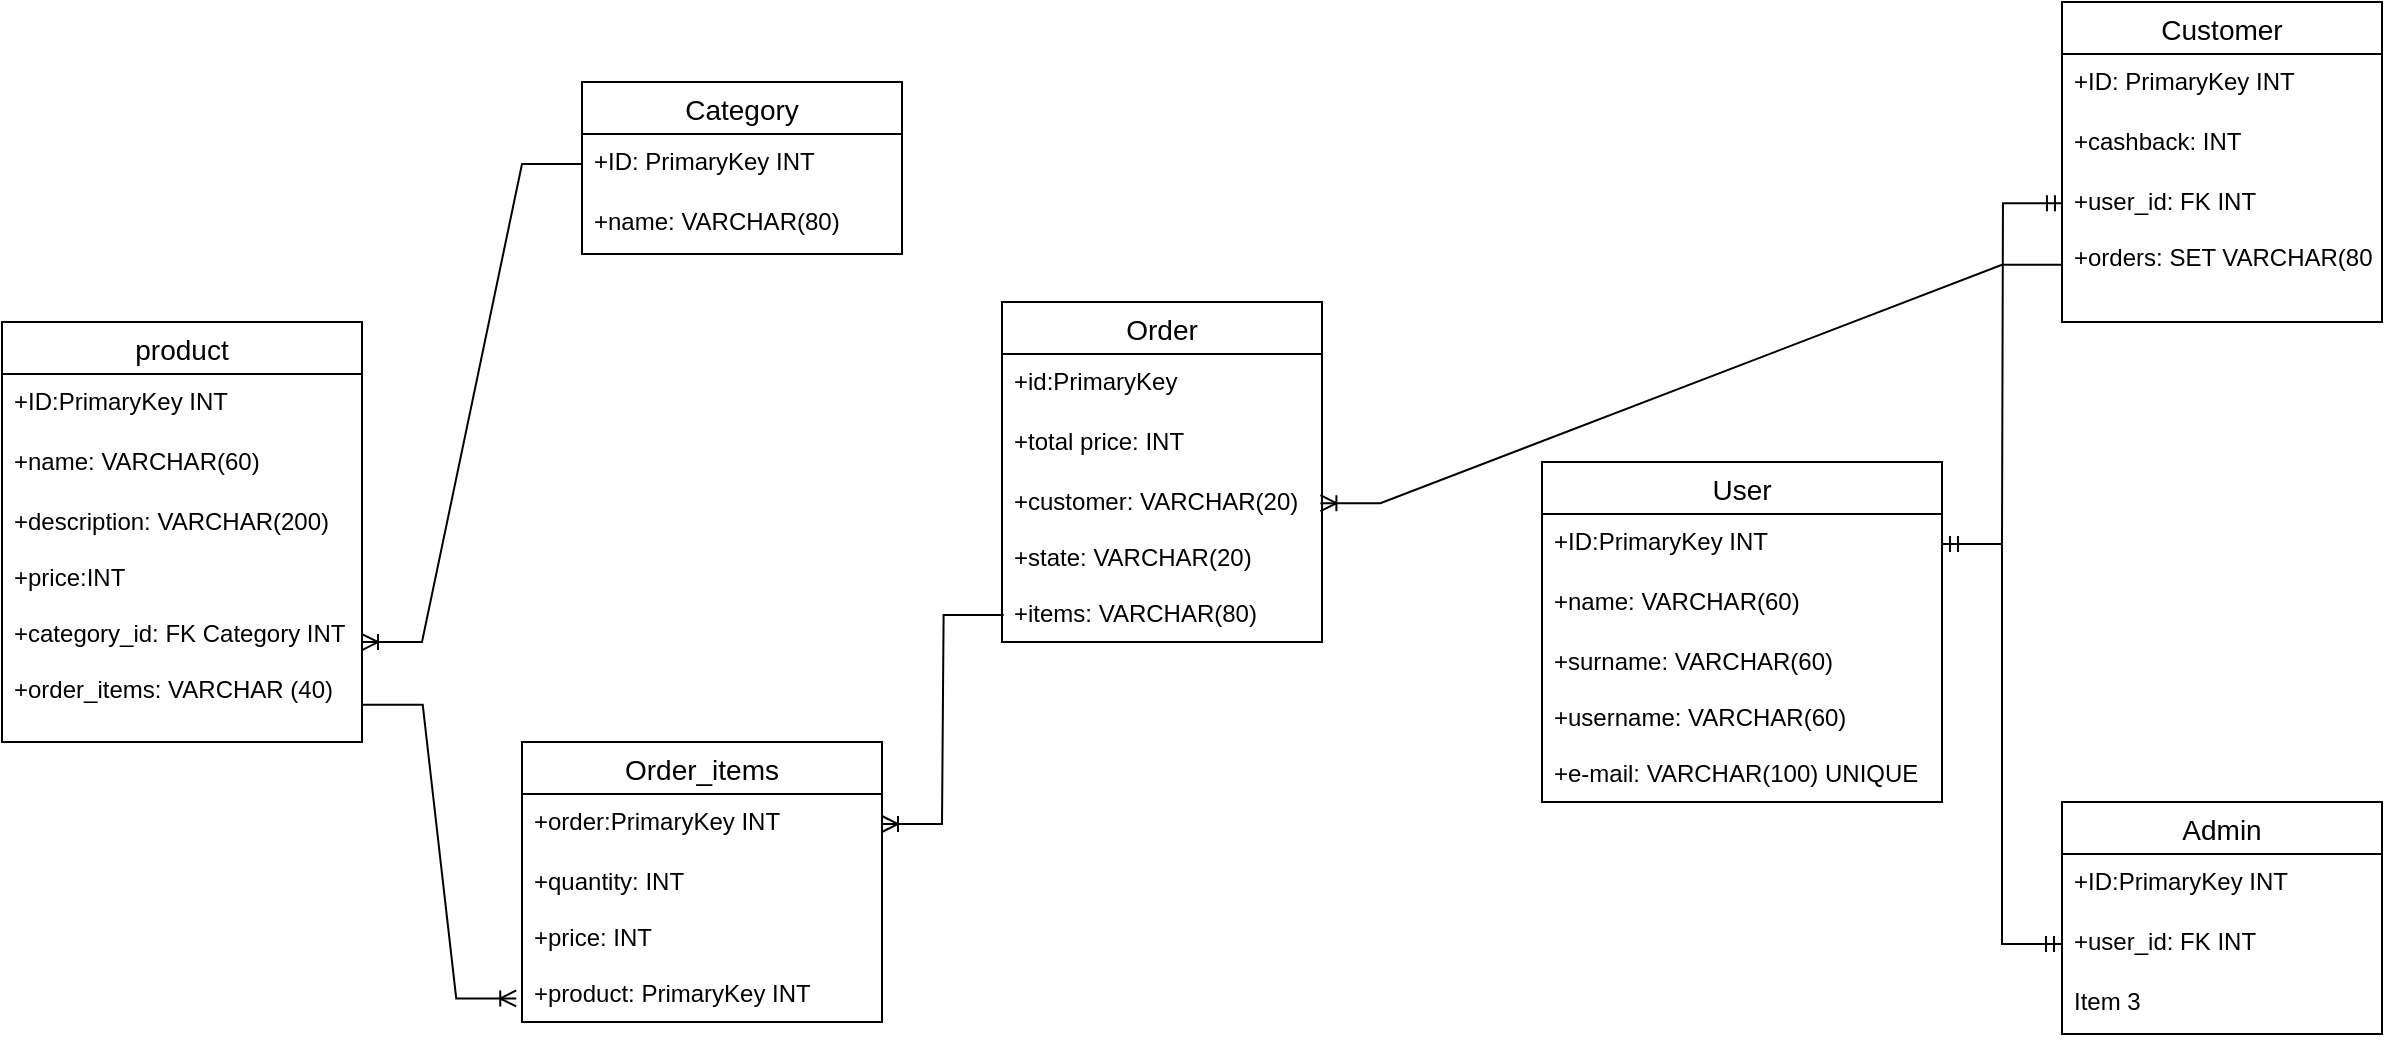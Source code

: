 <mxfile version="20.8.18" type="device"><diagram name="Страница 1" id="B9Yn-MIrH5MYqEk_xDSz"><mxGraphModel dx="1290" dy="581" grid="1" gridSize="10" guides="1" tooltips="1" connect="1" arrows="1" fold="1" page="1" pageScale="1" pageWidth="3300" pageHeight="4681" math="0" shadow="0"><root><mxCell id="0"/><mxCell id="1" parent="0"/><mxCell id="9J8SoEYGROqESvHtLomP-22" value="product" style="swimlane;fontStyle=0;childLayout=stackLayout;horizontal=1;startSize=26;horizontalStack=0;resizeParent=1;resizeParentMax=0;resizeLast=0;collapsible=1;marginBottom=0;align=center;fontSize=14;" vertex="1" parent="1"><mxGeometry x="80" y="200" width="180" height="210" as="geometry"/></mxCell><mxCell id="9J8SoEYGROqESvHtLomP-23" value="+ID:PrimaryKey INT" style="text;strokeColor=none;fillColor=none;spacingLeft=4;spacingRight=4;overflow=hidden;rotatable=0;points=[[0,0.5],[1,0.5]];portConstraint=eastwest;fontSize=12;" vertex="1" parent="9J8SoEYGROqESvHtLomP-22"><mxGeometry y="26" width="180" height="30" as="geometry"/></mxCell><mxCell id="9J8SoEYGROqESvHtLomP-24" value="+name: VARCHAR(60)" style="text;strokeColor=none;fillColor=none;spacingLeft=4;spacingRight=4;overflow=hidden;rotatable=0;points=[[0,0.5],[1,0.5]];portConstraint=eastwest;fontSize=12;" vertex="1" parent="9J8SoEYGROqESvHtLomP-22"><mxGeometry y="56" width="180" height="30" as="geometry"/></mxCell><mxCell id="9J8SoEYGROqESvHtLomP-25" value="+description: VARCHAR(200)&#10;&#10;+price:INT&#10;&#10;+category_id: FK Category INT&#10;&#10;+order_items: VARCHAR (40)&#10;" style="text;strokeColor=none;fillColor=none;spacingLeft=4;spacingRight=4;overflow=hidden;rotatable=0;points=[[0,0.5],[1,0.5]];portConstraint=eastwest;fontSize=12;" vertex="1" parent="9J8SoEYGROqESvHtLomP-22"><mxGeometry y="86" width="180" height="124" as="geometry"/></mxCell><mxCell id="9J8SoEYGROqESvHtLomP-27" value="Category" style="swimlane;fontStyle=0;childLayout=stackLayout;horizontal=1;startSize=26;horizontalStack=0;resizeParent=1;resizeParentMax=0;resizeLast=0;collapsible=1;marginBottom=0;align=center;fontSize=14;" vertex="1" parent="1"><mxGeometry x="370" y="80" width="160" height="86" as="geometry"/></mxCell><mxCell id="9J8SoEYGROqESvHtLomP-28" value="+ID: PrimaryKey INT" style="text;strokeColor=none;fillColor=none;spacingLeft=4;spacingRight=4;overflow=hidden;rotatable=0;points=[[0,0.5],[1,0.5]];portConstraint=eastwest;fontSize=12;" vertex="1" parent="9J8SoEYGROqESvHtLomP-27"><mxGeometry y="26" width="160" height="30" as="geometry"/></mxCell><mxCell id="9J8SoEYGROqESvHtLomP-29" value="+name: VARCHAR(80)" style="text;strokeColor=none;fillColor=none;spacingLeft=4;spacingRight=4;overflow=hidden;rotatable=0;points=[[0,0.5],[1,0.5]];portConstraint=eastwest;fontSize=12;" vertex="1" parent="9J8SoEYGROqESvHtLomP-27"><mxGeometry y="56" width="160" height="30" as="geometry"/></mxCell><mxCell id="9J8SoEYGROqESvHtLomP-31" value="User" style="swimlane;fontStyle=0;childLayout=stackLayout;horizontal=1;startSize=26;horizontalStack=0;resizeParent=1;resizeParentMax=0;resizeLast=0;collapsible=1;marginBottom=0;align=center;fontSize=14;" vertex="1" parent="1"><mxGeometry x="850" y="270" width="200" height="170" as="geometry"/></mxCell><mxCell id="9J8SoEYGROqESvHtLomP-32" value="+ID:PrimaryKey INT" style="text;strokeColor=none;fillColor=none;spacingLeft=4;spacingRight=4;overflow=hidden;rotatable=0;points=[[0,0.5],[1,0.5]];portConstraint=eastwest;fontSize=12;" vertex="1" parent="9J8SoEYGROqESvHtLomP-31"><mxGeometry y="26" width="200" height="30" as="geometry"/></mxCell><mxCell id="9J8SoEYGROqESvHtLomP-33" value="+name: VARCHAR(60)" style="text;strokeColor=none;fillColor=none;spacingLeft=4;spacingRight=4;overflow=hidden;rotatable=0;points=[[0,0.5],[1,0.5]];portConstraint=eastwest;fontSize=12;" vertex="1" parent="9J8SoEYGROqESvHtLomP-31"><mxGeometry y="56" width="200" height="30" as="geometry"/></mxCell><mxCell id="9J8SoEYGROqESvHtLomP-34" value="+surname: VARCHAR(60)&#10;&#10;+username: VARCHAR(60)&#10;&#10;+e-mail: VARCHAR(100) UNIQUE" style="text;strokeColor=none;fillColor=none;spacingLeft=4;spacingRight=4;overflow=hidden;rotatable=0;points=[[0,0.5],[1,0.5]];portConstraint=eastwest;fontSize=12;" vertex="1" parent="9J8SoEYGROqESvHtLomP-31"><mxGeometry y="86" width="200" height="84" as="geometry"/></mxCell><mxCell id="9J8SoEYGROqESvHtLomP-35" value="Customer" style="swimlane;fontStyle=0;childLayout=stackLayout;horizontal=1;startSize=26;horizontalStack=0;resizeParent=1;resizeParentMax=0;resizeLast=0;collapsible=1;marginBottom=0;align=center;fontSize=14;" vertex="1" parent="1"><mxGeometry x="1110" y="40" width="160" height="160" as="geometry"/></mxCell><mxCell id="9J8SoEYGROqESvHtLomP-36" value="+ID: PrimaryKey INT" style="text;strokeColor=none;fillColor=none;spacingLeft=4;spacingRight=4;overflow=hidden;rotatable=0;points=[[0,0.5],[1,0.5]];portConstraint=eastwest;fontSize=12;" vertex="1" parent="9J8SoEYGROqESvHtLomP-35"><mxGeometry y="26" width="160" height="30" as="geometry"/></mxCell><mxCell id="9J8SoEYGROqESvHtLomP-37" value="+cashback: INT" style="text;strokeColor=none;fillColor=none;spacingLeft=4;spacingRight=4;overflow=hidden;rotatable=0;points=[[0,0.5],[1,0.5]];portConstraint=eastwest;fontSize=12;" vertex="1" parent="9J8SoEYGROqESvHtLomP-35"><mxGeometry y="56" width="160" height="30" as="geometry"/></mxCell><mxCell id="9J8SoEYGROqESvHtLomP-38" value="+user_id: FK INT&#10;&#10;+orders: SET VARCHAR(80)" style="text;strokeColor=none;fillColor=none;spacingLeft=4;spacingRight=4;overflow=hidden;rotatable=0;points=[[0,0.5],[1,0.5]];portConstraint=eastwest;fontSize=12;" vertex="1" parent="9J8SoEYGROqESvHtLomP-35"><mxGeometry y="86" width="160" height="74" as="geometry"/></mxCell><mxCell id="9J8SoEYGROqESvHtLomP-39" value="Admin" style="swimlane;fontStyle=0;childLayout=stackLayout;horizontal=1;startSize=26;horizontalStack=0;resizeParent=1;resizeParentMax=0;resizeLast=0;collapsible=1;marginBottom=0;align=center;fontSize=14;" vertex="1" parent="1"><mxGeometry x="1110" y="440" width="160" height="116" as="geometry"/></mxCell><mxCell id="9J8SoEYGROqESvHtLomP-40" value="+ID:PrimaryKey INT" style="text;strokeColor=none;fillColor=none;spacingLeft=4;spacingRight=4;overflow=hidden;rotatable=0;points=[[0,0.5],[1,0.5]];portConstraint=eastwest;fontSize=12;" vertex="1" parent="9J8SoEYGROqESvHtLomP-39"><mxGeometry y="26" width="160" height="30" as="geometry"/></mxCell><mxCell id="9J8SoEYGROqESvHtLomP-41" value="+user_id: FK INT" style="text;strokeColor=none;fillColor=none;spacingLeft=4;spacingRight=4;overflow=hidden;rotatable=0;points=[[0,0.5],[1,0.5]];portConstraint=eastwest;fontSize=12;" vertex="1" parent="9J8SoEYGROqESvHtLomP-39"><mxGeometry y="56" width="160" height="30" as="geometry"/></mxCell><mxCell id="9J8SoEYGROqESvHtLomP-42" value="Item 3" style="text;strokeColor=none;fillColor=none;spacingLeft=4;spacingRight=4;overflow=hidden;rotatable=0;points=[[0,0.5],[1,0.5]];portConstraint=eastwest;fontSize=12;" vertex="1" parent="9J8SoEYGROqESvHtLomP-39"><mxGeometry y="86" width="160" height="30" as="geometry"/></mxCell><mxCell id="9J8SoEYGROqESvHtLomP-47" value="" style="edgeStyle=entityRelationEdgeStyle;fontSize=12;html=1;endArrow=ERmandOne;startArrow=ERmandOne;rounded=0;entryX=0;entryY=0.5;entryDx=0;entryDy=0;exitX=1;exitY=0.5;exitDx=0;exitDy=0;" edge="1" parent="1" source="9J8SoEYGROqESvHtLomP-32" target="9J8SoEYGROqESvHtLomP-41"><mxGeometry width="100" height="100" relative="1" as="geometry"><mxPoint x="810" y="230" as="sourcePoint"/><mxPoint x="940" y="250" as="targetPoint"/></mxGeometry></mxCell><mxCell id="9J8SoEYGROqESvHtLomP-48" value="Order_items" style="swimlane;fontStyle=0;childLayout=stackLayout;horizontal=1;startSize=26;horizontalStack=0;resizeParent=1;resizeParentMax=0;resizeLast=0;collapsible=1;marginBottom=0;align=center;fontSize=14;" vertex="1" parent="1"><mxGeometry x="340" y="410" width="180" height="140" as="geometry"/></mxCell><mxCell id="9J8SoEYGROqESvHtLomP-49" value="+order:PrimaryKey INT" style="text;strokeColor=none;fillColor=none;spacingLeft=4;spacingRight=4;overflow=hidden;rotatable=0;points=[[0,0.5],[1,0.5]];portConstraint=eastwest;fontSize=12;" vertex="1" parent="9J8SoEYGROqESvHtLomP-48"><mxGeometry y="26" width="180" height="30" as="geometry"/></mxCell><mxCell id="9J8SoEYGROqESvHtLomP-50" value="+quantity: INT&#10;&#10;+price: INT&#10;&#10;+product: PrimaryKey INT&#10;&#10;" style="text;strokeColor=none;fillColor=none;spacingLeft=4;spacingRight=4;overflow=hidden;rotatable=0;points=[[0,0.5],[1,0.5]];portConstraint=eastwest;fontSize=12;" vertex="1" parent="9J8SoEYGROqESvHtLomP-48"><mxGeometry y="56" width="180" height="84" as="geometry"/></mxCell><mxCell id="9J8SoEYGROqESvHtLomP-52" value="" style="edgeStyle=entityRelationEdgeStyle;fontSize=12;html=1;endArrow=ERoneToMany;rounded=0;exitX=1.002;exitY=0.85;exitDx=0;exitDy=0;exitPerimeter=0;entryX=-0.016;entryY=0.86;entryDx=0;entryDy=0;entryPerimeter=0;" edge="1" parent="1" source="9J8SoEYGROqESvHtLomP-25" target="9J8SoEYGROqESvHtLomP-50"><mxGeometry width="100" height="100" relative="1" as="geometry"><mxPoint x="270" y="390" as="sourcePoint"/><mxPoint x="370" y="290" as="targetPoint"/></mxGeometry></mxCell><mxCell id="9J8SoEYGROqESvHtLomP-53" value="" style="edgeStyle=entityRelationEdgeStyle;fontSize=12;html=1;endArrow=ERoneToMany;rounded=0;entryX=1;entryY=0.597;entryDx=0;entryDy=0;entryPerimeter=0;exitX=0;exitY=0.5;exitDx=0;exitDy=0;" edge="1" parent="1" source="9J8SoEYGROqESvHtLomP-28" target="9J8SoEYGROqESvHtLomP-25"><mxGeometry width="100" height="100" relative="1" as="geometry"><mxPoint x="420" y="290" as="sourcePoint"/><mxPoint x="300" y="370" as="targetPoint"/></mxGeometry></mxCell><mxCell id="9J8SoEYGROqESvHtLomP-54" value="Order" style="swimlane;fontStyle=0;childLayout=stackLayout;horizontal=1;startSize=26;horizontalStack=0;resizeParent=1;resizeParentMax=0;resizeLast=0;collapsible=1;marginBottom=0;align=center;fontSize=14;" vertex="1" parent="1"><mxGeometry x="580" y="190" width="160" height="170" as="geometry"/></mxCell><mxCell id="9J8SoEYGROqESvHtLomP-55" value="+id:PrimaryKey" style="text;strokeColor=none;fillColor=none;spacingLeft=4;spacingRight=4;overflow=hidden;rotatable=0;points=[[0,0.5],[1,0.5]];portConstraint=eastwest;fontSize=12;" vertex="1" parent="9J8SoEYGROqESvHtLomP-54"><mxGeometry y="26" width="160" height="30" as="geometry"/></mxCell><mxCell id="9J8SoEYGROqESvHtLomP-56" value="+total price: INT" style="text;strokeColor=none;fillColor=none;spacingLeft=4;spacingRight=4;overflow=hidden;rotatable=0;points=[[0,0.5],[1,0.5]];portConstraint=eastwest;fontSize=12;" vertex="1" parent="9J8SoEYGROqESvHtLomP-54"><mxGeometry y="56" width="160" height="30" as="geometry"/></mxCell><mxCell id="9J8SoEYGROqESvHtLomP-57" value="+customer: VARCHAR(20)&#10;&#10;+state: VARCHAR(20)&#10;&#10;+items: VARCHAR(80)" style="text;strokeColor=none;fillColor=none;spacingLeft=4;spacingRight=4;overflow=hidden;rotatable=0;points=[[0,0.5],[1,0.5]];portConstraint=eastwest;fontSize=12;" vertex="1" parent="9J8SoEYGROqESvHtLomP-54"><mxGeometry y="86" width="160" height="84" as="geometry"/></mxCell><mxCell id="9J8SoEYGROqESvHtLomP-58" value="" style="edgeStyle=entityRelationEdgeStyle;fontSize=12;html=1;endArrow=ERoneToMany;rounded=0;entryX=1;entryY=0.5;entryDx=0;entryDy=0;exitX=0.005;exitY=0.84;exitDx=0;exitDy=0;exitPerimeter=0;" edge="1" parent="1" source="9J8SoEYGROqESvHtLomP-57" target="9J8SoEYGROqESvHtLomP-49"><mxGeometry width="100" height="100" relative="1" as="geometry"><mxPoint x="400" y="340" as="sourcePoint"/><mxPoint x="500" y="240" as="targetPoint"/></mxGeometry></mxCell><mxCell id="9J8SoEYGROqESvHtLomP-60" value="" style="edgeStyle=entityRelationEdgeStyle;fontSize=12;html=1;endArrow=ERmandOne;startArrow=ERmandOne;rounded=0;entryX=0.003;entryY=0.197;entryDx=0;entryDy=0;entryPerimeter=0;exitX=1;exitY=0.5;exitDx=0;exitDy=0;" edge="1" parent="1" source="9J8SoEYGROqESvHtLomP-32" target="9J8SoEYGROqESvHtLomP-38"><mxGeometry width="100" height="100" relative="1" as="geometry"><mxPoint x="910" y="150" as="sourcePoint"/><mxPoint x="1010" y="50" as="targetPoint"/></mxGeometry></mxCell><mxCell id="9J8SoEYGROqESvHtLomP-62" value="" style="edgeStyle=entityRelationEdgeStyle;fontSize=12;html=1;endArrow=ERoneToMany;rounded=0;entryX=0.995;entryY=0.174;entryDx=0;entryDy=0;entryPerimeter=0;exitX=0;exitY=0.614;exitDx=0;exitDy=0;exitPerimeter=0;" edge="1" parent="1" source="9J8SoEYGROqESvHtLomP-38" target="9J8SoEYGROqESvHtLomP-57"><mxGeometry width="100" height="100" relative="1" as="geometry"><mxPoint x="910" y="150" as="sourcePoint"/><mxPoint x="890" y="166" as="targetPoint"/></mxGeometry></mxCell></root></mxGraphModel></diagram></mxfile>